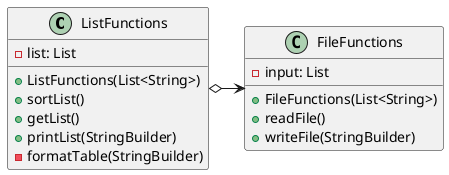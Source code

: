 @startuml
'https://plantuml.com/class-diagram

ListFunctions o-> FileFunctions

class FileFunctions {
    - input: List

    + FileFunctions(List<String>)
    + readFile()
    + writeFile(StringBuilder)
}

class ListFunctions {
    - list: List

    + ListFunctions(List<String>)
    + sortList()
    + getList()
    + printList(StringBuilder)
    - formatTable(StringBuilder)
}



@enduml